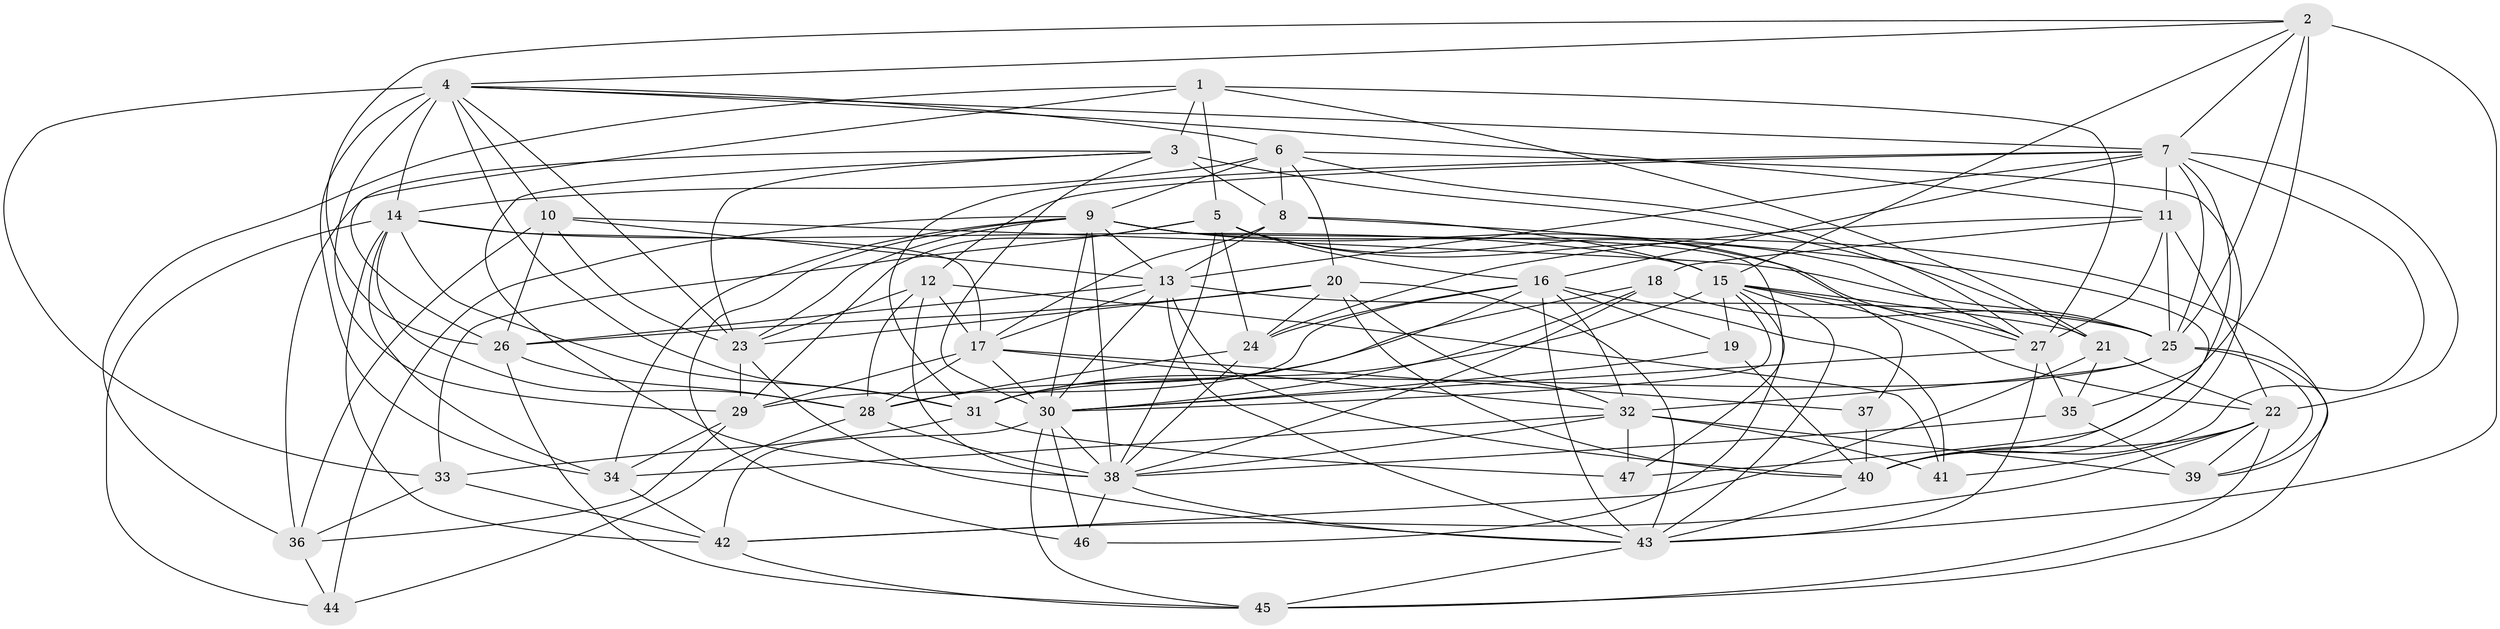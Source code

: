 // original degree distribution, {4: 1.0}
// Generated by graph-tools (version 1.1) at 2025/54/03/04/25 22:54:02]
// undirected, 47 vertices, 173 edges
graph export_dot {
  node [color=gray90,style=filled];
  1;
  2;
  3;
  4;
  5;
  6;
  7;
  8;
  9;
  10;
  11;
  12;
  13;
  14;
  15;
  16;
  17;
  18;
  19;
  20;
  21;
  22;
  23;
  24;
  25;
  26;
  27;
  28;
  29;
  30;
  31;
  32;
  33;
  34;
  35;
  36;
  37;
  38;
  39;
  40;
  41;
  42;
  43;
  44;
  45;
  46;
  47;
  1 -- 3 [weight=2.0];
  1 -- 5 [weight=1.0];
  1 -- 21 [weight=1.0];
  1 -- 26 [weight=1.0];
  1 -- 27 [weight=2.0];
  1 -- 36 [weight=1.0];
  2 -- 4 [weight=1.0];
  2 -- 7 [weight=1.0];
  2 -- 15 [weight=1.0];
  2 -- 25 [weight=2.0];
  2 -- 26 [weight=1.0];
  2 -- 35 [weight=1.0];
  2 -- 43 [weight=1.0];
  3 -- 8 [weight=2.0];
  3 -- 21 [weight=2.0];
  3 -- 23 [weight=1.0];
  3 -- 30 [weight=1.0];
  3 -- 36 [weight=1.0];
  3 -- 38 [weight=1.0];
  4 -- 6 [weight=1.0];
  4 -- 7 [weight=1.0];
  4 -- 10 [weight=1.0];
  4 -- 11 [weight=1.0];
  4 -- 14 [weight=1.0];
  4 -- 23 [weight=1.0];
  4 -- 29 [weight=1.0];
  4 -- 31 [weight=1.0];
  4 -- 33 [weight=2.0];
  4 -- 34 [weight=1.0];
  5 -- 16 [weight=3.0];
  5 -- 24 [weight=1.0];
  5 -- 27 [weight=1.0];
  5 -- 29 [weight=1.0];
  5 -- 33 [weight=1.0];
  5 -- 37 [weight=1.0];
  5 -- 38 [weight=1.0];
  6 -- 8 [weight=1.0];
  6 -- 9 [weight=1.0];
  6 -- 14 [weight=2.0];
  6 -- 20 [weight=1.0];
  6 -- 27 [weight=1.0];
  6 -- 40 [weight=1.0];
  7 -- 11 [weight=2.0];
  7 -- 12 [weight=1.0];
  7 -- 13 [weight=1.0];
  7 -- 16 [weight=1.0];
  7 -- 22 [weight=1.0];
  7 -- 25 [weight=1.0];
  7 -- 31 [weight=1.0];
  7 -- 40 [weight=1.0];
  7 -- 47 [weight=1.0];
  8 -- 13 [weight=1.0];
  8 -- 15 [weight=1.0];
  8 -- 17 [weight=2.0];
  8 -- 40 [weight=1.0];
  9 -- 13 [weight=1.0];
  9 -- 23 [weight=1.0];
  9 -- 27 [weight=1.0];
  9 -- 30 [weight=1.0];
  9 -- 34 [weight=2.0];
  9 -- 38 [weight=1.0];
  9 -- 39 [weight=1.0];
  9 -- 44 [weight=1.0];
  9 -- 46 [weight=1.0];
  9 -- 47 [weight=1.0];
  10 -- 13 [weight=1.0];
  10 -- 23 [weight=1.0];
  10 -- 25 [weight=1.0];
  10 -- 26 [weight=2.0];
  10 -- 36 [weight=2.0];
  11 -- 18 [weight=1.0];
  11 -- 22 [weight=1.0];
  11 -- 24 [weight=1.0];
  11 -- 25 [weight=1.0];
  11 -- 27 [weight=1.0];
  12 -- 17 [weight=1.0];
  12 -- 23 [weight=1.0];
  12 -- 28 [weight=1.0];
  12 -- 38 [weight=1.0];
  12 -- 41 [weight=1.0];
  13 -- 17 [weight=1.0];
  13 -- 25 [weight=1.0];
  13 -- 26 [weight=1.0];
  13 -- 30 [weight=1.0];
  13 -- 40 [weight=1.0];
  13 -- 43 [weight=1.0];
  14 -- 15 [weight=1.0];
  14 -- 17 [weight=1.0];
  14 -- 28 [weight=1.0];
  14 -- 31 [weight=1.0];
  14 -- 34 [weight=1.0];
  14 -- 42 [weight=1.0];
  14 -- 44 [weight=1.0];
  15 -- 19 [weight=1.0];
  15 -- 21 [weight=1.0];
  15 -- 22 [weight=1.0];
  15 -- 27 [weight=2.0];
  15 -- 30 [weight=1.0];
  15 -- 31 [weight=1.0];
  15 -- 43 [weight=1.0];
  15 -- 46 [weight=1.0];
  16 -- 19 [weight=2.0];
  16 -- 24 [weight=1.0];
  16 -- 29 [weight=1.0];
  16 -- 31 [weight=1.0];
  16 -- 32 [weight=1.0];
  16 -- 41 [weight=1.0];
  16 -- 43 [weight=1.0];
  17 -- 28 [weight=1.0];
  17 -- 29 [weight=1.0];
  17 -- 30 [weight=1.0];
  17 -- 32 [weight=1.0];
  17 -- 37 [weight=1.0];
  18 -- 25 [weight=2.0];
  18 -- 28 [weight=1.0];
  18 -- 30 [weight=1.0];
  18 -- 38 [weight=1.0];
  19 -- 30 [weight=1.0];
  19 -- 40 [weight=2.0];
  20 -- 23 [weight=1.0];
  20 -- 24 [weight=1.0];
  20 -- 26 [weight=1.0];
  20 -- 32 [weight=1.0];
  20 -- 40 [weight=2.0];
  20 -- 43 [weight=1.0];
  21 -- 22 [weight=2.0];
  21 -- 35 [weight=1.0];
  21 -- 42 [weight=1.0];
  22 -- 39 [weight=1.0];
  22 -- 40 [weight=1.0];
  22 -- 41 [weight=1.0];
  22 -- 42 [weight=1.0];
  22 -- 45 [weight=1.0];
  23 -- 29 [weight=1.0];
  23 -- 43 [weight=1.0];
  24 -- 28 [weight=1.0];
  24 -- 38 [weight=1.0];
  25 -- 31 [weight=1.0];
  25 -- 32 [weight=1.0];
  25 -- 39 [weight=1.0];
  25 -- 45 [weight=1.0];
  26 -- 28 [weight=1.0];
  26 -- 45 [weight=1.0];
  27 -- 30 [weight=1.0];
  27 -- 35 [weight=2.0];
  27 -- 43 [weight=1.0];
  28 -- 38 [weight=1.0];
  28 -- 44 [weight=1.0];
  29 -- 34 [weight=1.0];
  29 -- 36 [weight=2.0];
  30 -- 38 [weight=1.0];
  30 -- 42 [weight=1.0];
  30 -- 45 [weight=1.0];
  30 -- 46 [weight=1.0];
  31 -- 33 [weight=1.0];
  31 -- 47 [weight=1.0];
  32 -- 34 [weight=1.0];
  32 -- 38 [weight=1.0];
  32 -- 39 [weight=2.0];
  32 -- 41 [weight=1.0];
  32 -- 47 [weight=1.0];
  33 -- 36 [weight=1.0];
  33 -- 42 [weight=1.0];
  34 -- 42 [weight=2.0];
  35 -- 38 [weight=1.0];
  35 -- 39 [weight=1.0];
  36 -- 44 [weight=1.0];
  37 -- 40 [weight=2.0];
  38 -- 43 [weight=1.0];
  38 -- 46 [weight=1.0];
  40 -- 43 [weight=1.0];
  42 -- 45 [weight=1.0];
  43 -- 45 [weight=1.0];
}
